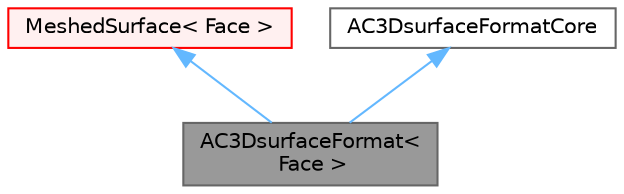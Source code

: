 digraph "AC3DsurfaceFormat&lt; Face &gt;"
{
 // LATEX_PDF_SIZE
  bgcolor="transparent";
  edge [fontname=Helvetica,fontsize=10,labelfontname=Helvetica,labelfontsize=10];
  node [fontname=Helvetica,fontsize=10,shape=box,height=0.2,width=0.4];
  Node1 [id="Node000001",label="AC3DsurfaceFormat\<\l Face \>",height=0.2,width=0.4,color="gray40", fillcolor="grey60", style="filled", fontcolor="black",tooltip="Read/write AC3D format."];
  Node2 -> Node1 [id="edge1_Node000001_Node000002",dir="back",color="steelblue1",style="solid",tooltip=" "];
  Node2 [id="Node000002",label="MeshedSurface\< Face \>",height=0.2,width=0.4,color="red", fillcolor="#FFF0F0", style="filled",URL="$classFoam_1_1MeshedSurface.html",tooltip="A surface geometry mesh with zone information, not to be confused with the similarly named surfaceMes..."];
  Node15 -> Node1 [id="edge2_Node000001_Node000015",dir="back",color="steelblue1",style="solid",tooltip=" "];
  Node15 [id="Node000015",label="AC3DsurfaceFormatCore",height=0.2,width=0.4,color="gray40", fillcolor="white", style="filled",URL="$classFoam_1_1fileFormats_1_1AC3DsurfaceFormatCore.html",tooltip="Internal class used by the AC3DsurfaceFormat."];
}
